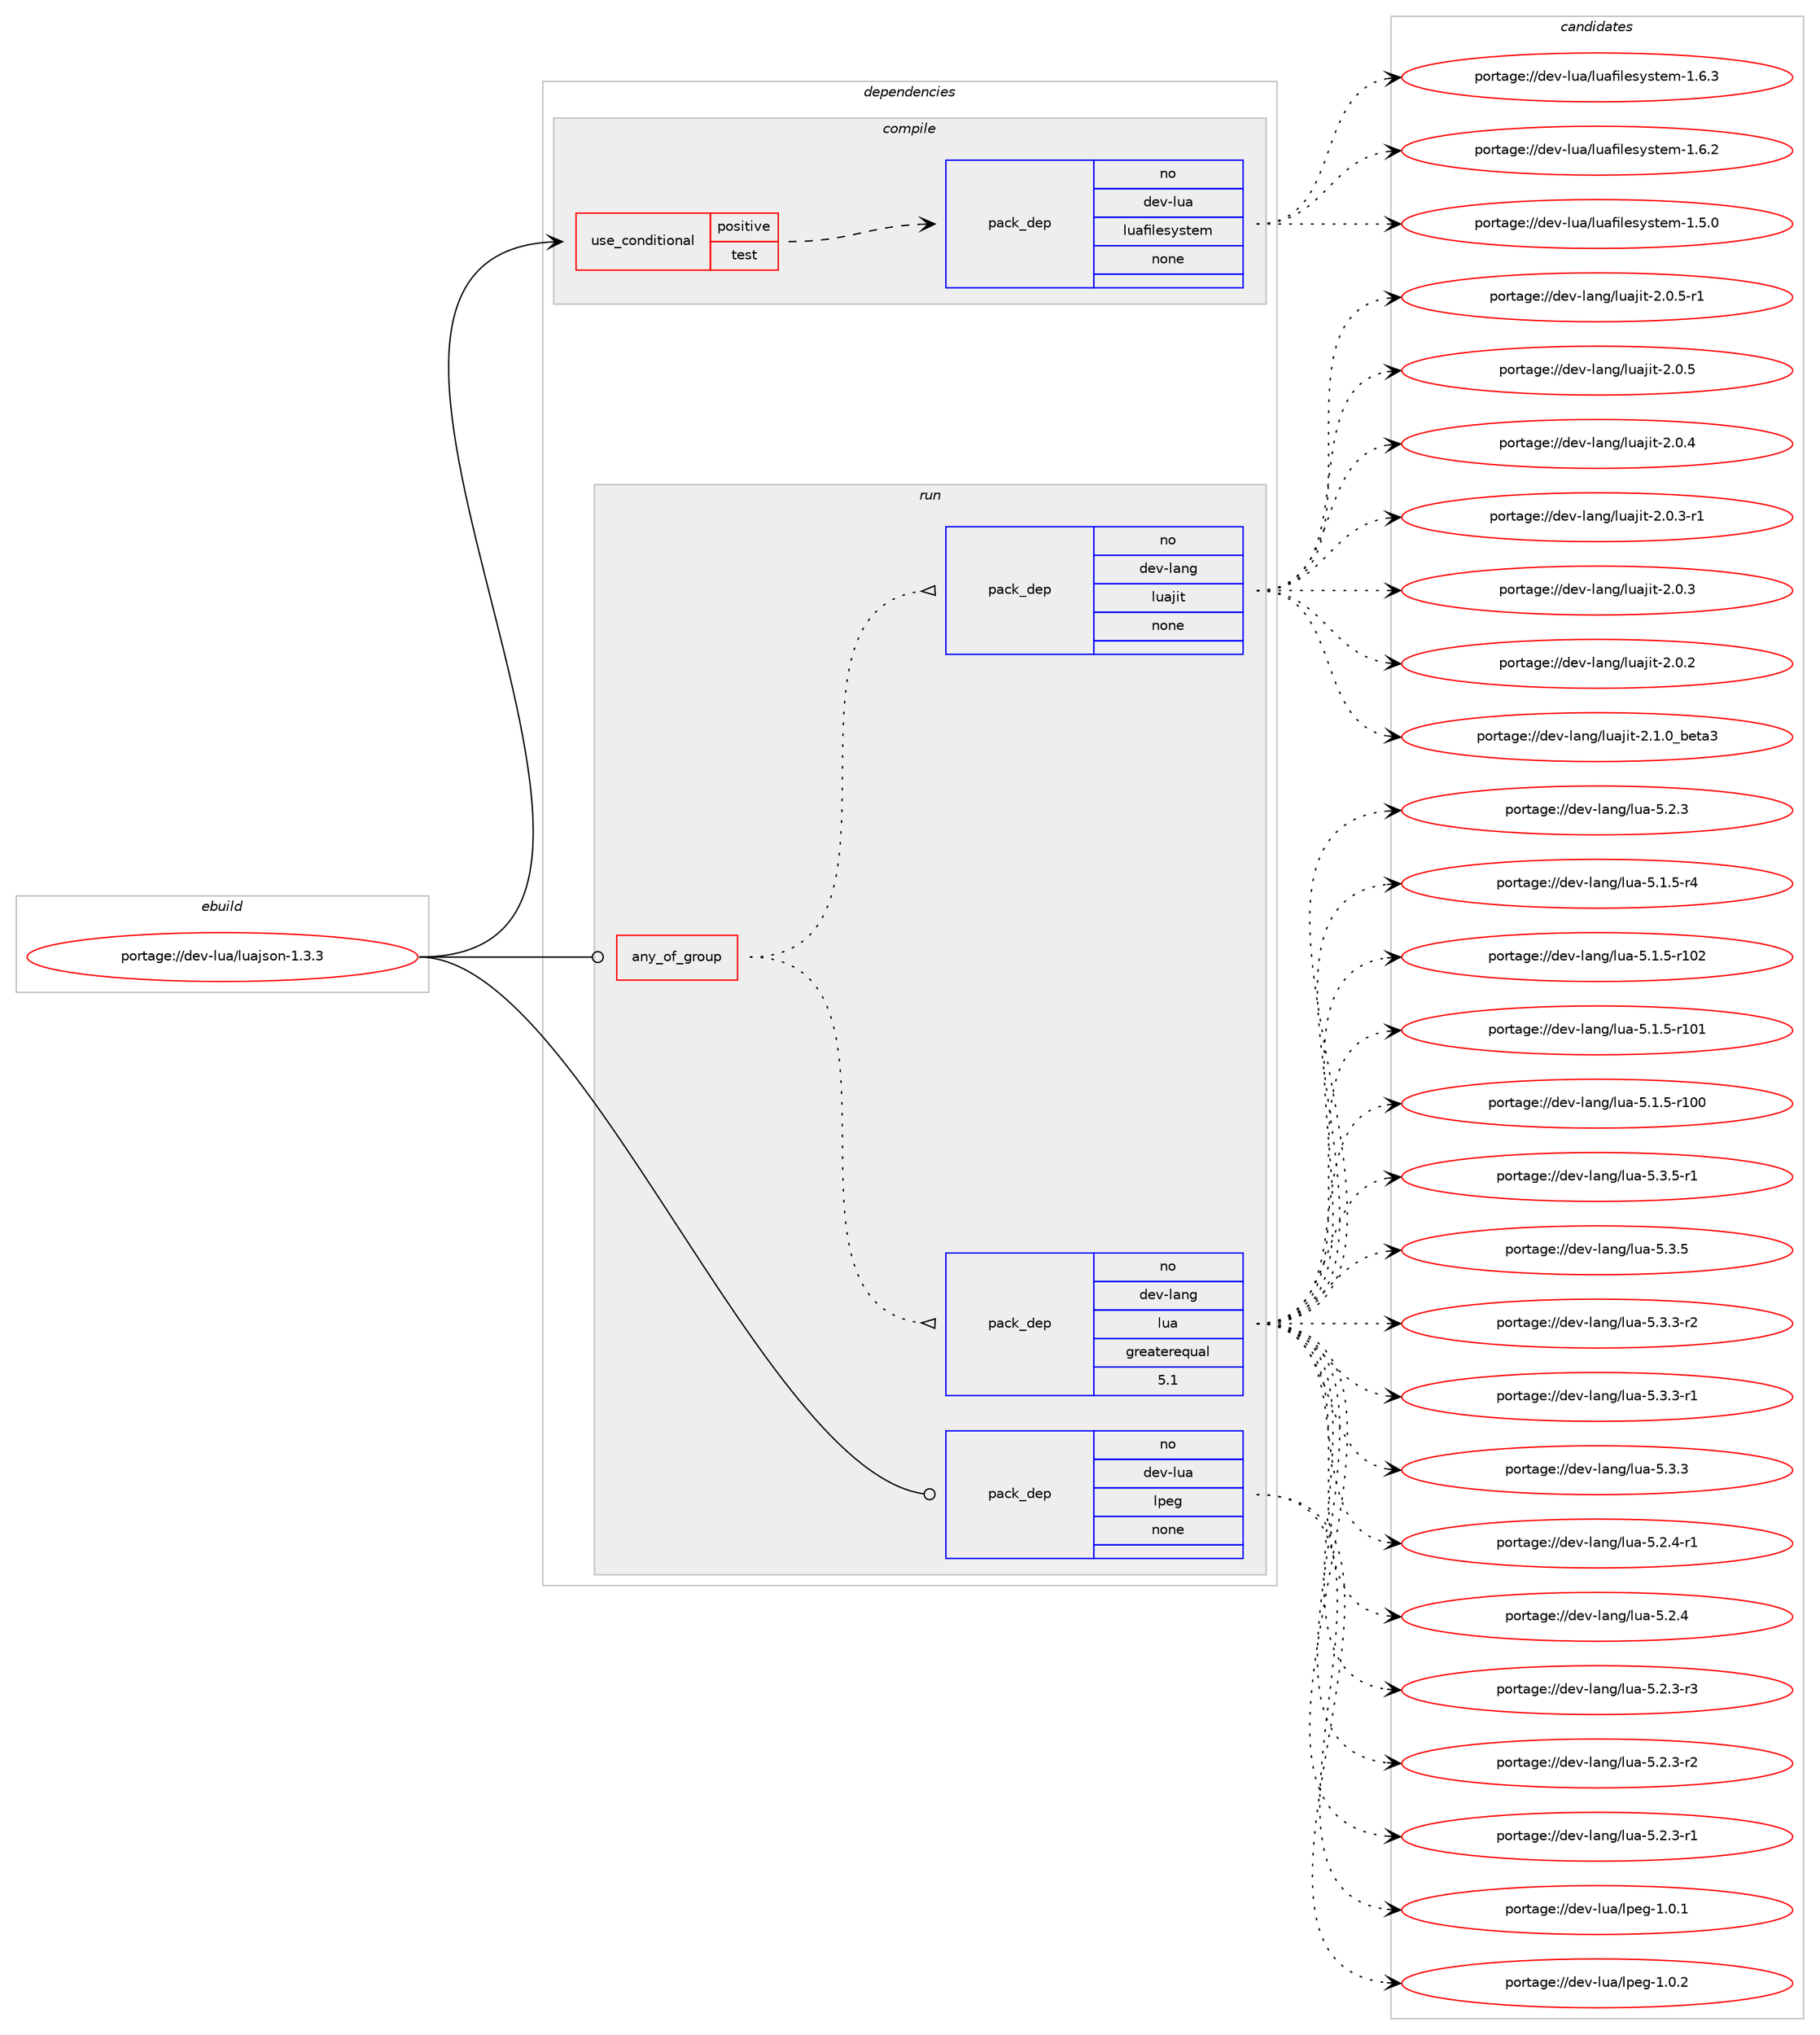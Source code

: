digraph prolog {

# *************
# Graph options
# *************

newrank=true;
concentrate=true;
compound=true;
graph [rankdir=LR,fontname=Helvetica,fontsize=10,ranksep=1.5];#, ranksep=2.5, nodesep=0.2];
edge  [arrowhead=vee];
node  [fontname=Helvetica,fontsize=10];

# **********
# The ebuild
# **********

subgraph cluster_leftcol {
color=gray;
rank=same;
label=<<i>ebuild</i>>;
id [label="portage://dev-lua/luajson-1.3.3", color=red, width=4, href="../dev-lua/luajson-1.3.3.svg"];
}

# ****************
# The dependencies
# ****************

subgraph cluster_midcol {
color=gray;
label=<<i>dependencies</i>>;
subgraph cluster_compile {
fillcolor="#eeeeee";
style=filled;
label=<<i>compile</i>>;
subgraph cond123129 {
dependency505278 [label=<<TABLE BORDER="0" CELLBORDER="1" CELLSPACING="0" CELLPADDING="4"><TR><TD ROWSPAN="3" CELLPADDING="10">use_conditional</TD></TR><TR><TD>positive</TD></TR><TR><TD>test</TD></TR></TABLE>>, shape=none, color=red];
subgraph pack377012 {
dependency505279 [label=<<TABLE BORDER="0" CELLBORDER="1" CELLSPACING="0" CELLPADDING="4" WIDTH="220"><TR><TD ROWSPAN="6" CELLPADDING="30">pack_dep</TD></TR><TR><TD WIDTH="110">no</TD></TR><TR><TD>dev-lua</TD></TR><TR><TD>luafilesystem</TD></TR><TR><TD>none</TD></TR><TR><TD></TD></TR></TABLE>>, shape=none, color=blue];
}
dependency505278:e -> dependency505279:w [weight=20,style="dashed",arrowhead="vee"];
}
id:e -> dependency505278:w [weight=20,style="solid",arrowhead="vee"];
}
subgraph cluster_compileandrun {
fillcolor="#eeeeee";
style=filled;
label=<<i>compile and run</i>>;
}
subgraph cluster_run {
fillcolor="#eeeeee";
style=filled;
label=<<i>run</i>>;
subgraph any4908 {
dependency505280 [label=<<TABLE BORDER="0" CELLBORDER="1" CELLSPACING="0" CELLPADDING="4"><TR><TD CELLPADDING="10">any_of_group</TD></TR></TABLE>>, shape=none, color=red];subgraph pack377013 {
dependency505281 [label=<<TABLE BORDER="0" CELLBORDER="1" CELLSPACING="0" CELLPADDING="4" WIDTH="220"><TR><TD ROWSPAN="6" CELLPADDING="30">pack_dep</TD></TR><TR><TD WIDTH="110">no</TD></TR><TR><TD>dev-lang</TD></TR><TR><TD>lua</TD></TR><TR><TD>greaterequal</TD></TR><TR><TD>5.1</TD></TR></TABLE>>, shape=none, color=blue];
}
dependency505280:e -> dependency505281:w [weight=20,style="dotted",arrowhead="oinv"];
subgraph pack377014 {
dependency505282 [label=<<TABLE BORDER="0" CELLBORDER="1" CELLSPACING="0" CELLPADDING="4" WIDTH="220"><TR><TD ROWSPAN="6" CELLPADDING="30">pack_dep</TD></TR><TR><TD WIDTH="110">no</TD></TR><TR><TD>dev-lang</TD></TR><TR><TD>luajit</TD></TR><TR><TD>none</TD></TR><TR><TD></TD></TR></TABLE>>, shape=none, color=blue];
}
dependency505280:e -> dependency505282:w [weight=20,style="dotted",arrowhead="oinv"];
}
id:e -> dependency505280:w [weight=20,style="solid",arrowhead="odot"];
subgraph pack377015 {
dependency505283 [label=<<TABLE BORDER="0" CELLBORDER="1" CELLSPACING="0" CELLPADDING="4" WIDTH="220"><TR><TD ROWSPAN="6" CELLPADDING="30">pack_dep</TD></TR><TR><TD WIDTH="110">no</TD></TR><TR><TD>dev-lua</TD></TR><TR><TD>lpeg</TD></TR><TR><TD>none</TD></TR><TR><TD></TD></TR></TABLE>>, shape=none, color=blue];
}
id:e -> dependency505283:w [weight=20,style="solid",arrowhead="odot"];
}
}

# **************
# The candidates
# **************

subgraph cluster_choices {
rank=same;
color=gray;
label=<<i>candidates</i>>;

subgraph choice377012 {
color=black;
nodesep=1;
choice10010111845108117974710811797102105108101115121115116101109454946544651 [label="portage://dev-lua/luafilesystem-1.6.3", color=red, width=4,href="../dev-lua/luafilesystem-1.6.3.svg"];
choice10010111845108117974710811797102105108101115121115116101109454946544650 [label="portage://dev-lua/luafilesystem-1.6.2", color=red, width=4,href="../dev-lua/luafilesystem-1.6.2.svg"];
choice10010111845108117974710811797102105108101115121115116101109454946534648 [label="portage://dev-lua/luafilesystem-1.5.0", color=red, width=4,href="../dev-lua/luafilesystem-1.5.0.svg"];
dependency505279:e -> choice10010111845108117974710811797102105108101115121115116101109454946544651:w [style=dotted,weight="100"];
dependency505279:e -> choice10010111845108117974710811797102105108101115121115116101109454946544650:w [style=dotted,weight="100"];
dependency505279:e -> choice10010111845108117974710811797102105108101115121115116101109454946534648:w [style=dotted,weight="100"];
}
subgraph choice377013 {
color=black;
nodesep=1;
choice100101118451089711010347108117974553465146534511449 [label="portage://dev-lang/lua-5.3.5-r1", color=red, width=4,href="../dev-lang/lua-5.3.5-r1.svg"];
choice10010111845108971101034710811797455346514653 [label="portage://dev-lang/lua-5.3.5", color=red, width=4,href="../dev-lang/lua-5.3.5.svg"];
choice100101118451089711010347108117974553465146514511450 [label="portage://dev-lang/lua-5.3.3-r2", color=red, width=4,href="../dev-lang/lua-5.3.3-r2.svg"];
choice100101118451089711010347108117974553465146514511449 [label="portage://dev-lang/lua-5.3.3-r1", color=red, width=4,href="../dev-lang/lua-5.3.3-r1.svg"];
choice10010111845108971101034710811797455346514651 [label="portage://dev-lang/lua-5.3.3", color=red, width=4,href="../dev-lang/lua-5.3.3.svg"];
choice100101118451089711010347108117974553465046524511449 [label="portage://dev-lang/lua-5.2.4-r1", color=red, width=4,href="../dev-lang/lua-5.2.4-r1.svg"];
choice10010111845108971101034710811797455346504652 [label="portage://dev-lang/lua-5.2.4", color=red, width=4,href="../dev-lang/lua-5.2.4.svg"];
choice100101118451089711010347108117974553465046514511451 [label="portage://dev-lang/lua-5.2.3-r3", color=red, width=4,href="../dev-lang/lua-5.2.3-r3.svg"];
choice100101118451089711010347108117974553465046514511450 [label="portage://dev-lang/lua-5.2.3-r2", color=red, width=4,href="../dev-lang/lua-5.2.3-r2.svg"];
choice100101118451089711010347108117974553465046514511449 [label="portage://dev-lang/lua-5.2.3-r1", color=red, width=4,href="../dev-lang/lua-5.2.3-r1.svg"];
choice10010111845108971101034710811797455346504651 [label="portage://dev-lang/lua-5.2.3", color=red, width=4,href="../dev-lang/lua-5.2.3.svg"];
choice100101118451089711010347108117974553464946534511452 [label="portage://dev-lang/lua-5.1.5-r4", color=red, width=4,href="../dev-lang/lua-5.1.5-r4.svg"];
choice1001011184510897110103471081179745534649465345114494850 [label="portage://dev-lang/lua-5.1.5-r102", color=red, width=4,href="../dev-lang/lua-5.1.5-r102.svg"];
choice1001011184510897110103471081179745534649465345114494849 [label="portage://dev-lang/lua-5.1.5-r101", color=red, width=4,href="../dev-lang/lua-5.1.5-r101.svg"];
choice1001011184510897110103471081179745534649465345114494848 [label="portage://dev-lang/lua-5.1.5-r100", color=red, width=4,href="../dev-lang/lua-5.1.5-r100.svg"];
dependency505281:e -> choice100101118451089711010347108117974553465146534511449:w [style=dotted,weight="100"];
dependency505281:e -> choice10010111845108971101034710811797455346514653:w [style=dotted,weight="100"];
dependency505281:e -> choice100101118451089711010347108117974553465146514511450:w [style=dotted,weight="100"];
dependency505281:e -> choice100101118451089711010347108117974553465146514511449:w [style=dotted,weight="100"];
dependency505281:e -> choice10010111845108971101034710811797455346514651:w [style=dotted,weight="100"];
dependency505281:e -> choice100101118451089711010347108117974553465046524511449:w [style=dotted,weight="100"];
dependency505281:e -> choice10010111845108971101034710811797455346504652:w [style=dotted,weight="100"];
dependency505281:e -> choice100101118451089711010347108117974553465046514511451:w [style=dotted,weight="100"];
dependency505281:e -> choice100101118451089711010347108117974553465046514511450:w [style=dotted,weight="100"];
dependency505281:e -> choice100101118451089711010347108117974553465046514511449:w [style=dotted,weight="100"];
dependency505281:e -> choice10010111845108971101034710811797455346504651:w [style=dotted,weight="100"];
dependency505281:e -> choice100101118451089711010347108117974553464946534511452:w [style=dotted,weight="100"];
dependency505281:e -> choice1001011184510897110103471081179745534649465345114494850:w [style=dotted,weight="100"];
dependency505281:e -> choice1001011184510897110103471081179745534649465345114494849:w [style=dotted,weight="100"];
dependency505281:e -> choice1001011184510897110103471081179745534649465345114494848:w [style=dotted,weight="100"];
}
subgraph choice377014 {
color=black;
nodesep=1;
choice1001011184510897110103471081179710610511645504649464895981011169751 [label="portage://dev-lang/luajit-2.1.0_beta3", color=red, width=4,href="../dev-lang/luajit-2.1.0_beta3.svg"];
choice100101118451089711010347108117971061051164550464846534511449 [label="portage://dev-lang/luajit-2.0.5-r1", color=red, width=4,href="../dev-lang/luajit-2.0.5-r1.svg"];
choice10010111845108971101034710811797106105116455046484653 [label="portage://dev-lang/luajit-2.0.5", color=red, width=4,href="../dev-lang/luajit-2.0.5.svg"];
choice10010111845108971101034710811797106105116455046484652 [label="portage://dev-lang/luajit-2.0.4", color=red, width=4,href="../dev-lang/luajit-2.0.4.svg"];
choice100101118451089711010347108117971061051164550464846514511449 [label="portage://dev-lang/luajit-2.0.3-r1", color=red, width=4,href="../dev-lang/luajit-2.0.3-r1.svg"];
choice10010111845108971101034710811797106105116455046484651 [label="portage://dev-lang/luajit-2.0.3", color=red, width=4,href="../dev-lang/luajit-2.0.3.svg"];
choice10010111845108971101034710811797106105116455046484650 [label="portage://dev-lang/luajit-2.0.2", color=red, width=4,href="../dev-lang/luajit-2.0.2.svg"];
dependency505282:e -> choice1001011184510897110103471081179710610511645504649464895981011169751:w [style=dotted,weight="100"];
dependency505282:e -> choice100101118451089711010347108117971061051164550464846534511449:w [style=dotted,weight="100"];
dependency505282:e -> choice10010111845108971101034710811797106105116455046484653:w [style=dotted,weight="100"];
dependency505282:e -> choice10010111845108971101034710811797106105116455046484652:w [style=dotted,weight="100"];
dependency505282:e -> choice100101118451089711010347108117971061051164550464846514511449:w [style=dotted,weight="100"];
dependency505282:e -> choice10010111845108971101034710811797106105116455046484651:w [style=dotted,weight="100"];
dependency505282:e -> choice10010111845108971101034710811797106105116455046484650:w [style=dotted,weight="100"];
}
subgraph choice377015 {
color=black;
nodesep=1;
choice100101118451081179747108112101103454946484650 [label="portage://dev-lua/lpeg-1.0.2", color=red, width=4,href="../dev-lua/lpeg-1.0.2.svg"];
choice100101118451081179747108112101103454946484649 [label="portage://dev-lua/lpeg-1.0.1", color=red, width=4,href="../dev-lua/lpeg-1.0.1.svg"];
dependency505283:e -> choice100101118451081179747108112101103454946484650:w [style=dotted,weight="100"];
dependency505283:e -> choice100101118451081179747108112101103454946484649:w [style=dotted,weight="100"];
}
}

}
